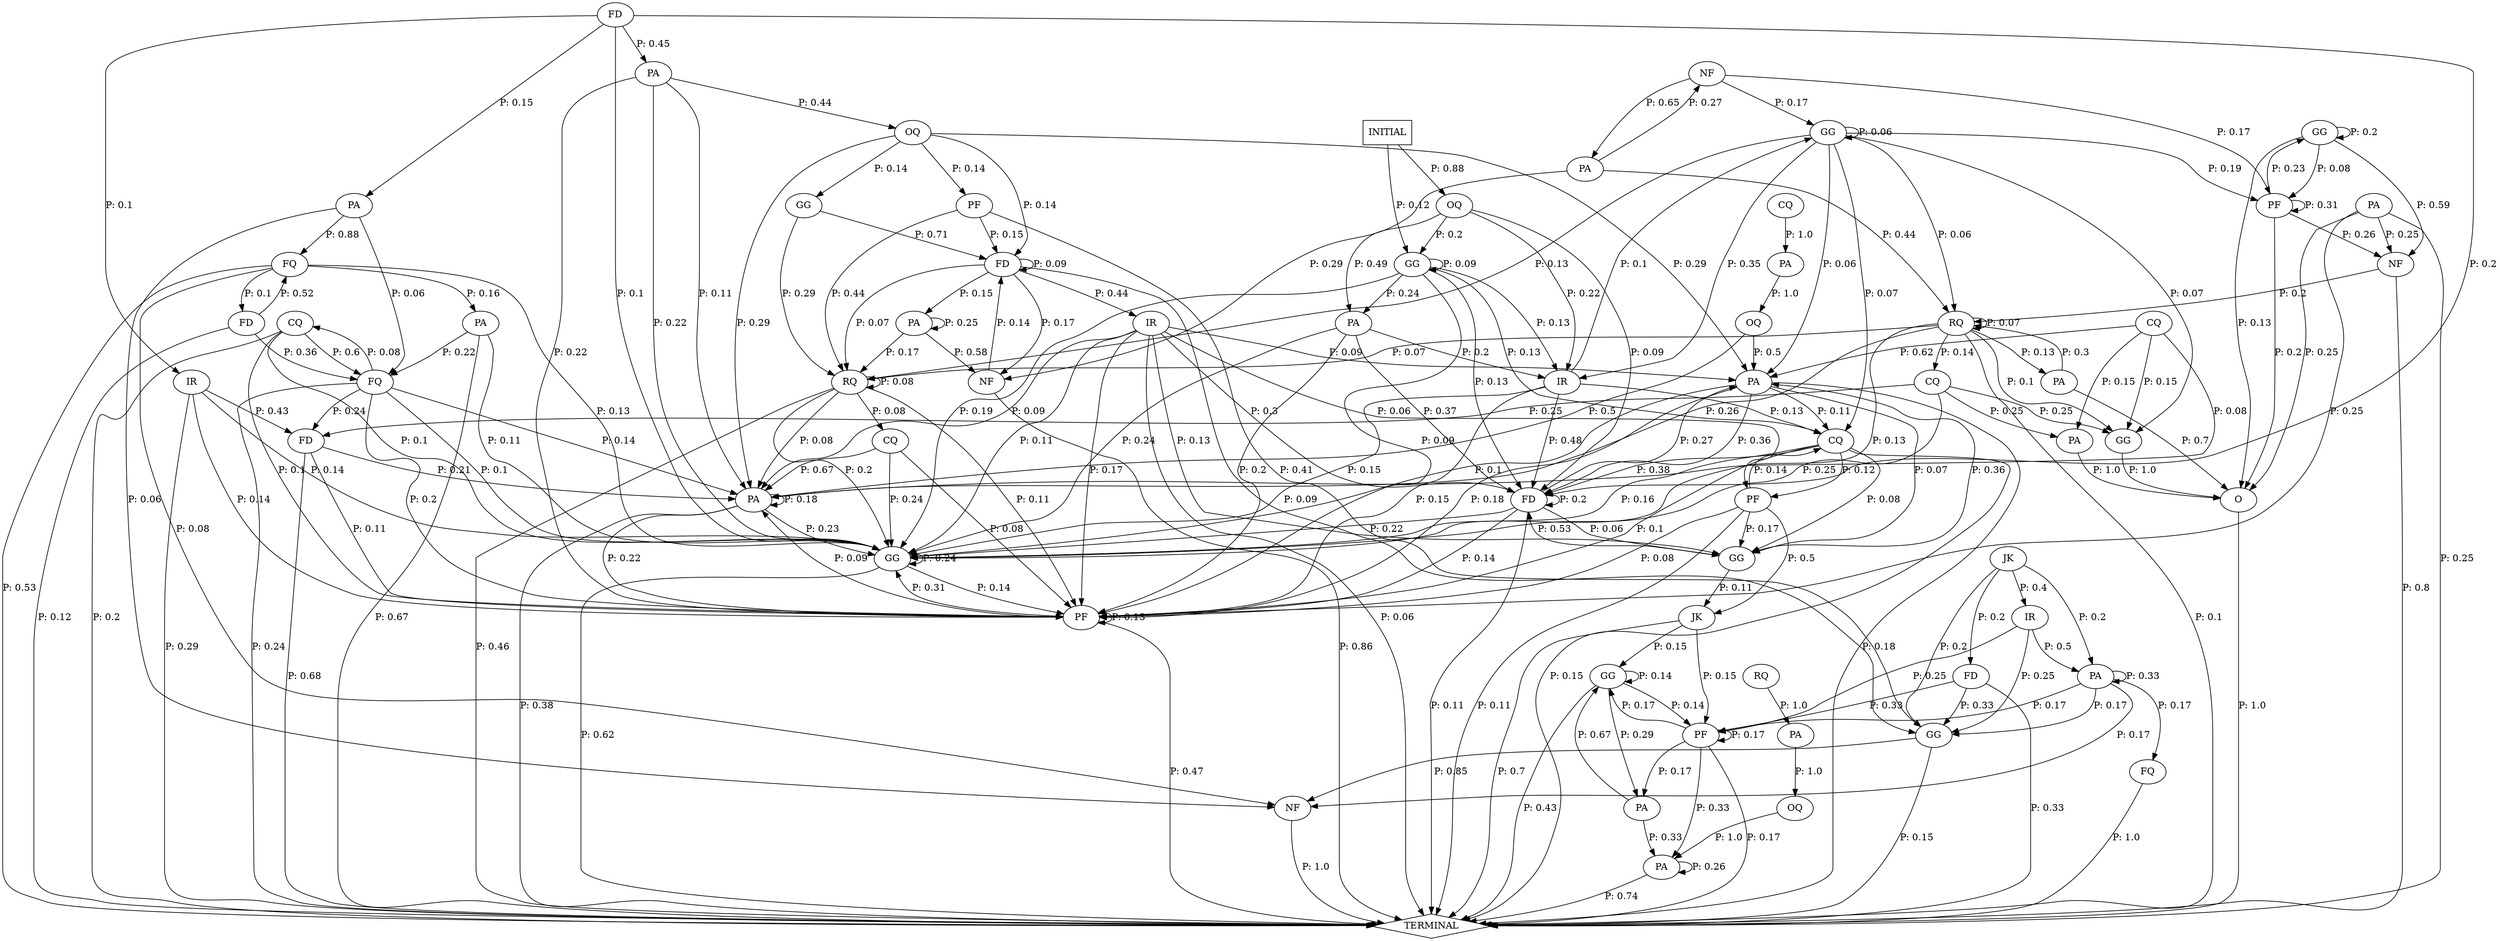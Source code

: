 digraph "G" {
0 [label="CQ"];
1 [label="CQ"];
2 [label="CQ"];
3 [label="CQ"];
4 [label="CQ"];
5 [label="CQ"];
6 [label="FD"];
7 [label="FD"];
8 [label="FD"];
9 [label="FD"];
10 [label="FD"];
11 [label="FD"];
12 [label="FQ"];
13 [label="FQ"];
14 [label="FQ"];
15 [label="GG"];
16 [label="GG"];
17 [label="GG"];
18 [label="GG"];
19 [label="GG"];
20 [label="GG"];
21 [label="GG"];
22 [label="GG"];
23 [label="GG"];
24 [label="IR"];
25 [label="IR"];
26 [label="IR"];
27 [label="IR"];
28 [label="JK"];
29 [label="JK"];
30 [label="NF"];
31 [label="NF"];
32 [label="NF"];
33 [label="NF"];
34 [label="O"];
35 [label="OQ"];
36 [label="OQ"];
37 [label="OQ"];
38 [label="OQ"];
39 [label="PA"];
40 [label="PA"];
41 [label="PA"];
42 [label="PA"];
43 [label="PA"];
44 [label="PA"];
45 [label="PA"];
46 [label="PA"];
47 [label="PA"];
48 [label="PA"];
49 [label="PA"];
50 [label="PA"];
51 [label="PA"];
52 [label="PA"];
53 [label="PA"];
54 [label="PA"];
55 [label="PF"];
56 [label="PF"];
57 [label="PF"];
58 [label="PF"];
59 [label="PF"];
60 [label="RQ"];
61 [label="RQ"];
62 [label="RQ"];
63 [label="TERMINAL", shape=diamond];
64 [label="INITIAL", shape=box];
0 -> 41  [label="P: 1.0"];
1 -> 21  [label="P: 0.24"];
1 -> 51  [label="P: 0.67"];
1 -> 57  [label="P: 0.08"];
2 -> 9  [label="P: 0.25"];
2 -> 21  [label="P: 0.25"];
2 -> 15  [label="P: 0.25"];
2 -> 39  [label="P: 0.25"];
3 -> 13  [label="P: 0.6"];
3 -> 21  [label="P: 0.1"];
3 -> 57  [label="P: 0.1"];
3 -> 63  [label="P: 0.2"];
4 -> 15  [label="P: 0.15"];
4 -> 51  [label="P: 0.08"];
4 -> 39  [label="P: 0.15"];
4 -> 52  [label="P: 0.62"];
5 -> 10  [label="P: 0.38"];
5 -> 19  [label="P: 0.08"];
5 -> 21  [label="P: 0.16"];
5 -> 57  [label="P: 0.1"];
5 -> 58  [label="P: 0.12"];
5 -> 63  [label="P: 0.15"];
6 -> 17  [label="P: 0.33"];
6 -> 56  [label="P: 0.33"];
6 -> 63  [label="P: 0.33"];
7 -> 13  [label="P: 0.36"];
7 -> 14  [label="P: 0.52"];
7 -> 63  [label="P: 0.12"];
8 -> 10  [label="P: 0.2"];
8 -> 21  [label="P: 0.1"];
8 -> 25  [label="P: 0.1"];
8 -> 45  [label="P: 0.15"];
8 -> 48  [label="P: 0.45"];
9 -> 51  [label="P: 0.21"];
9 -> 57  [label="P: 0.11"];
9 -> 63  [label="P: 0.68"];
10 -> 10  [label="P: 0.2"];
10 -> 19  [label="P: 0.06"];
10 -> 21  [label="P: 0.22"];
10 -> 52  [label="P: 0.27"];
10 -> 57  [label="P: 0.14"];
10 -> 63  [label="P: 0.11"];
11 -> 11  [label="P: 0.09"];
11 -> 17  [label="P: 0.09"];
11 -> 26  [label="P: 0.44"];
11 -> 32  [label="P: 0.17"];
11 -> 47  [label="P: 0.15"];
11 -> 61  [label="P: 0.07"];
12 -> 63  [label="P: 1.0"];
13 -> 3  [label="P: 0.08"];
13 -> 9  [label="P: 0.24"];
13 -> 21  [label="P: 0.1"];
13 -> 51  [label="P: 0.14"];
13 -> 57  [label="P: 0.2"];
13 -> 63  [label="P: 0.24"];
14 -> 7  [label="P: 0.1"];
14 -> 21  [label="P: 0.13"];
14 -> 30  [label="P: 0.08"];
14 -> 46  [label="P: 0.16"];
14 -> 63  [label="P: 0.53"];
15 -> 34  [label="P: 1.0"];
16 -> 11  [label="P: 0.71"];
16 -> 61  [label="P: 0.29"];
17 -> 30  [label="P: 0.85"];
17 -> 63  [label="P: 0.15"];
18 -> 18  [label="P: 0.14"];
18 -> 42  [label="P: 0.29"];
18 -> 56  [label="P: 0.14"];
18 -> 63  [label="P: 0.43"];
19 -> 10  [label="P: 0.53"];
19 -> 28  [label="P: 0.11"];
19 -> 52  [label="P: 0.36"];
20 -> 20  [label="P: 0.2"];
20 -> 33  [label="P: 0.59"];
20 -> 34  [label="P: 0.13"];
20 -> 59  [label="P: 0.08"];
21 -> 21  [label="P: 0.24"];
21 -> 57  [label="P: 0.14"];
21 -> 63  [label="P: 0.62"];
22 -> 5  [label="P: 0.07"];
22 -> 22  [label="P: 0.06"];
22 -> 15  [label="P: 0.07"];
22 -> 27  [label="P: 0.35"];
22 -> 52  [label="P: 0.06"];
22 -> 59  [label="P: 0.19"];
22 -> 62  [label="P: 0.06"];
22 -> 61  [label="P: 0.13"];
23 -> 5  [label="P: 0.13"];
23 -> 10  [label="P: 0.13"];
23 -> 23  [label="P: 0.09"];
23 -> 21  [label="P: 0.19"];
23 -> 27  [label="P: 0.13"];
23 -> 54  [label="P: 0.24"];
23 -> 57  [label="P: 0.09"];
24 -> 17  [label="P: 0.25"];
24 -> 50  [label="P: 0.5"];
24 -> 56  [label="P: 0.25"];
25 -> 9  [label="P: 0.43"];
25 -> 21  [label="P: 0.14"];
25 -> 57  [label="P: 0.14"];
25 -> 63  [label="P: 0.29"];
26 -> 10  [label="P: 0.3"];
26 -> 21  [label="P: 0.11"];
26 -> 19  [label="P: 0.13"];
26 -> 51  [label="P: 0.09"];
26 -> 52  [label="P: 0.09"];
26 -> 58  [label="P: 0.06"];
26 -> 57  [label="P: 0.17"];
26 -> 63  [label="P: 0.06"];
27 -> 5  [label="P: 0.13"];
27 -> 10  [label="P: 0.48"];
27 -> 22  [label="P: 0.1"];
27 -> 21  [label="P: 0.15"];
27 -> 57  [label="P: 0.15"];
28 -> 18  [label="P: 0.15"];
28 -> 56  [label="P: 0.15"];
28 -> 63  [label="P: 0.7"];
29 -> 6  [label="P: 0.2"];
29 -> 17  [label="P: 0.2"];
29 -> 24  [label="P: 0.4"];
29 -> 50  [label="P: 0.2"];
30 -> 63  [label="P: 1.0"];
31 -> 22  [label="P: 0.17"];
31 -> 53  [label="P: 0.65"];
31 -> 59  [label="P: 0.17"];
32 -> 11  [label="P: 0.14"];
32 -> 63  [label="P: 0.86"];
33 -> 62  [label="P: 0.2"];
33 -> 63  [label="P: 0.8"];
34 -> 63  [label="P: 1.0"];
35 -> 44  [label="P: 1.0"];
36 -> 51  [label="P: 0.5"];
36 -> 52  [label="P: 0.5"];
37 -> 11  [label="P: 0.14"];
37 -> 16  [label="P: 0.14"];
37 -> 51  [label="P: 0.29"];
37 -> 52  [label="P: 0.29"];
37 -> 55  [label="P: 0.14"];
38 -> 10  [label="P: 0.09"];
38 -> 23  [label="P: 0.2"];
38 -> 27  [label="P: 0.22"];
38 -> 54  [label="P: 0.49"];
39 -> 34  [label="P: 1.0"];
40 -> 35  [label="P: 1.0"];
41 -> 36  [label="P: 1.0"];
42 -> 18  [label="P: 0.67"];
42 -> 44  [label="P: 0.33"];
43 -> 34  [label="P: 0.7"];
43 -> 62  [label="P: 0.3"];
44 -> 44  [label="P: 0.26"];
44 -> 63  [label="P: 0.74"];
45 -> 13  [label="P: 0.06"];
45 -> 14  [label="P: 0.88"];
45 -> 30  [label="P: 0.06"];
46 -> 13  [label="P: 0.22"];
46 -> 21  [label="P: 0.11"];
46 -> 63  [label="P: 0.67"];
47 -> 32  [label="P: 0.58"];
47 -> 47  [label="P: 0.25"];
47 -> 61  [label="P: 0.17"];
48 -> 21  [label="P: 0.22"];
48 -> 37  [label="P: 0.44"];
48 -> 51  [label="P: 0.11"];
48 -> 57  [label="P: 0.22"];
49 -> 33  [label="P: 0.25"];
49 -> 34  [label="P: 0.25"];
49 -> 57  [label="P: 0.25"];
49 -> 63  [label="P: 0.25"];
50 -> 12  [label="P: 0.17"];
50 -> 17  [label="P: 0.17"];
50 -> 30  [label="P: 0.17"];
50 -> 50  [label="P: 0.33"];
50 -> 56  [label="P: 0.17"];
51 -> 21  [label="P: 0.23"];
51 -> 51  [label="P: 0.18"];
51 -> 57  [label="P: 0.22"];
51 -> 63  [label="P: 0.38"];
52 -> 5  [label="P: 0.11"];
52 -> 10  [label="P: 0.36"];
52 -> 19  [label="P: 0.07"];
52 -> 21  [label="P: 0.1"];
52 -> 57  [label="P: 0.18"];
52 -> 63  [label="P: 0.18"];
53 -> 31  [label="P: 0.27"];
53 -> 32  [label="P: 0.29"];
53 -> 62  [label="P: 0.44"];
54 -> 10  [label="P: 0.37"];
54 -> 21  [label="P: 0.24"];
54 -> 27  [label="P: 0.2"];
54 -> 57  [label="P: 0.2"];
55 -> 11  [label="P: 0.15"];
55 -> 17  [label="P: 0.41"];
55 -> 61  [label="P: 0.44"];
56 -> 18  [label="P: 0.17"];
56 -> 42  [label="P: 0.17"];
56 -> 44  [label="P: 0.33"];
56 -> 56  [label="P: 0.17"];
56 -> 63  [label="P: 0.17"];
57 -> 21  [label="P: 0.31"];
57 -> 51  [label="P: 0.09"];
57 -> 57  [label="P: 0.13"];
57 -> 63  [label="P: 0.47"];
58 -> 5  [label="P: 0.14"];
58 -> 19  [label="P: 0.17"];
58 -> 28  [label="P: 0.5"];
58 -> 57  [label="P: 0.08"];
58 -> 63  [label="P: 0.11"];
59 -> 20  [label="P: 0.23"];
59 -> 33  [label="P: 0.26"];
59 -> 34  [label="P: 0.2"];
59 -> 59  [label="P: 0.31"];
60 -> 40  [label="P: 1.0"];
61 -> 1  [label="P: 0.08"];
61 -> 21  [label="P: 0.2"];
61 -> 51  [label="P: 0.08"];
61 -> 57  [label="P: 0.11"];
61 -> 61  [label="P: 0.08"];
61 -> 63  [label="P: 0.46"];
62 -> 2  [label="P: 0.14"];
62 -> 15  [label="P: 0.1"];
62 -> 21  [label="P: 0.13"];
62 -> 43  [label="P: 0.13"];
62 -> 51  [label="P: 0.26"];
62 -> 61  [label="P: 0.07"];
62 -> 62  [label="P: 0.07"];
62 -> 63  [label="P: 0.1"];
64 -> 23  [label="P: 0.12"];
64 -> 38  [label="P: 0.88"];
}
